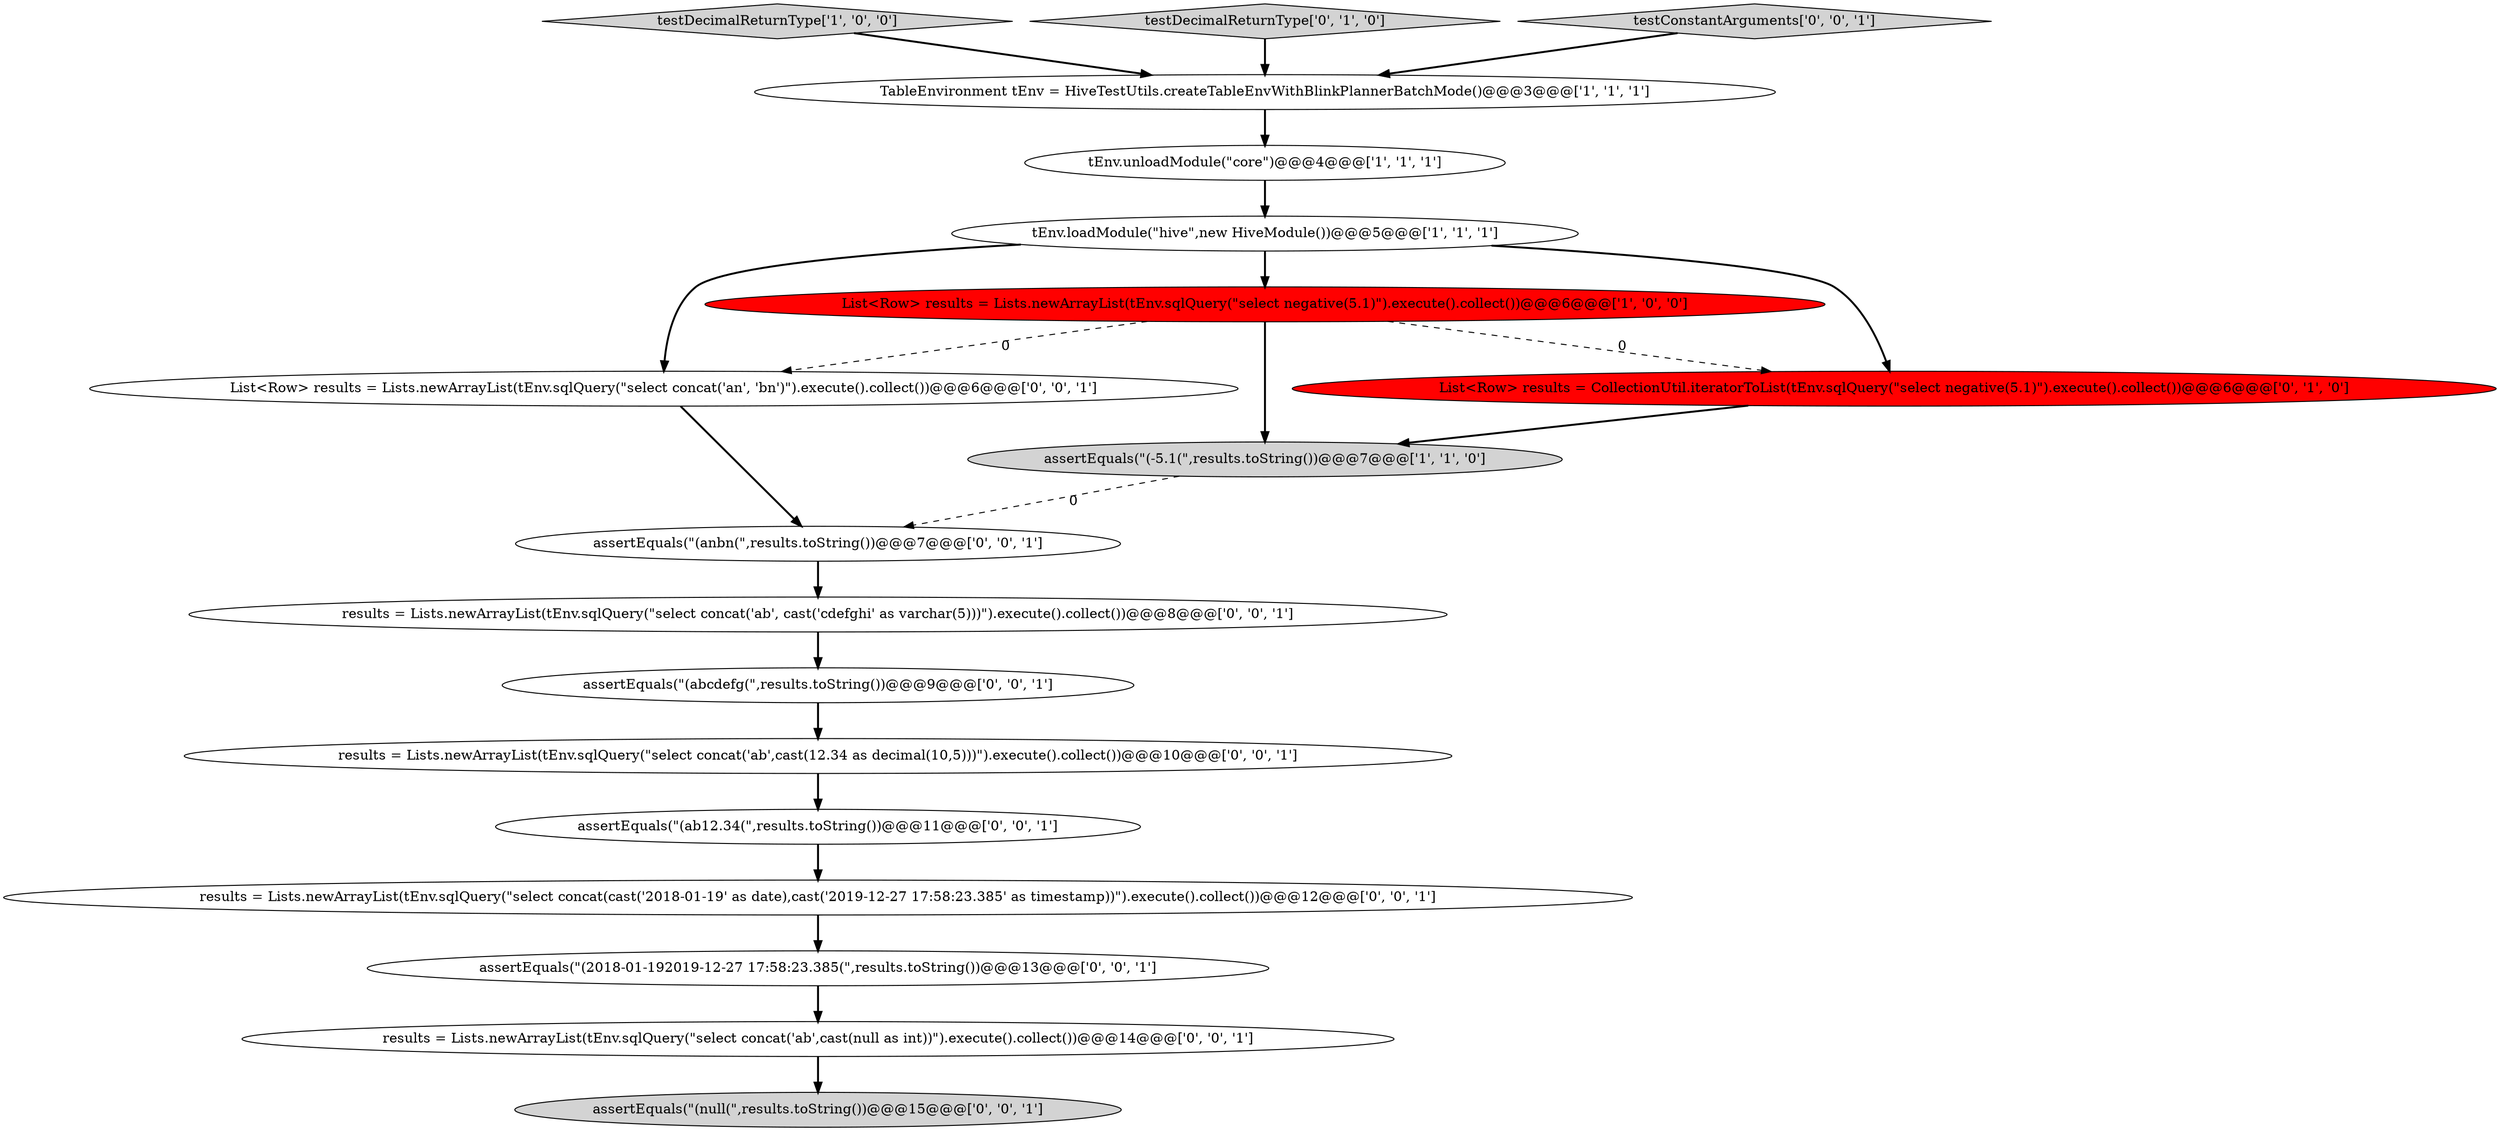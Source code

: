 digraph {
1 [style = filled, label = "testDecimalReturnType['1', '0', '0']", fillcolor = lightgray, shape = diamond image = "AAA0AAABBB1BBB"];
12 [style = filled, label = "assertEquals(\"(null(\",results.toString())@@@15@@@['0', '0', '1']", fillcolor = lightgray, shape = ellipse image = "AAA0AAABBB3BBB"];
10 [style = filled, label = "assertEquals(\"(2018-01-192019-12-27 17:58:23.385(\",results.toString())@@@13@@@['0', '0', '1']", fillcolor = white, shape = ellipse image = "AAA0AAABBB3BBB"];
8 [style = filled, label = "assertEquals(\"(anbn(\",results.toString())@@@7@@@['0', '0', '1']", fillcolor = white, shape = ellipse image = "AAA0AAABBB3BBB"];
16 [style = filled, label = "results = Lists.newArrayList(tEnv.sqlQuery(\"select concat('ab', cast('cdefghi' as varchar(5)))\").execute().collect())@@@8@@@['0', '0', '1']", fillcolor = white, shape = ellipse image = "AAA0AAABBB3BBB"];
18 [style = filled, label = "assertEquals(\"(abcdefg(\",results.toString())@@@9@@@['0', '0', '1']", fillcolor = white, shape = ellipse image = "AAA0AAABBB3BBB"];
15 [style = filled, label = "assertEquals(\"(ab12.34(\",results.toString())@@@11@@@['0', '0', '1']", fillcolor = white, shape = ellipse image = "AAA0AAABBB3BBB"];
3 [style = filled, label = "TableEnvironment tEnv = HiveTestUtils.createTableEnvWithBlinkPlannerBatchMode()@@@3@@@['1', '1', '1']", fillcolor = white, shape = ellipse image = "AAA0AAABBB1BBB"];
14 [style = filled, label = "List<Row> results = Lists.newArrayList(tEnv.sqlQuery(\"select concat('an', 'bn')\").execute().collect())@@@6@@@['0', '0', '1']", fillcolor = white, shape = ellipse image = "AAA0AAABBB3BBB"];
9 [style = filled, label = "results = Lists.newArrayList(tEnv.sqlQuery(\"select concat(cast('2018-01-19' as date),cast('2019-12-27 17:58:23.385' as timestamp))\").execute().collect())@@@12@@@['0', '0', '1']", fillcolor = white, shape = ellipse image = "AAA0AAABBB3BBB"];
4 [style = filled, label = "tEnv.unloadModule(\"core\")@@@4@@@['1', '1', '1']", fillcolor = white, shape = ellipse image = "AAA0AAABBB1BBB"];
2 [style = filled, label = "List<Row> results = Lists.newArrayList(tEnv.sqlQuery(\"select negative(5.1)\").execute().collect())@@@6@@@['1', '0', '0']", fillcolor = red, shape = ellipse image = "AAA1AAABBB1BBB"];
7 [style = filled, label = "List<Row> results = CollectionUtil.iteratorToList(tEnv.sqlQuery(\"select negative(5.1)\").execute().collect())@@@6@@@['0', '1', '0']", fillcolor = red, shape = ellipse image = "AAA1AAABBB2BBB"];
0 [style = filled, label = "assertEquals(\"(-5.1(\",results.toString())@@@7@@@['1', '1', '0']", fillcolor = lightgray, shape = ellipse image = "AAA0AAABBB1BBB"];
6 [style = filled, label = "testDecimalReturnType['0', '1', '0']", fillcolor = lightgray, shape = diamond image = "AAA0AAABBB2BBB"];
13 [style = filled, label = "results = Lists.newArrayList(tEnv.sqlQuery(\"select concat('ab',cast(12.34 as decimal(10,5)))\").execute().collect())@@@10@@@['0', '0', '1']", fillcolor = white, shape = ellipse image = "AAA0AAABBB3BBB"];
17 [style = filled, label = "results = Lists.newArrayList(tEnv.sqlQuery(\"select concat('ab',cast(null as int))\").execute().collect())@@@14@@@['0', '0', '1']", fillcolor = white, shape = ellipse image = "AAA0AAABBB3BBB"];
11 [style = filled, label = "testConstantArguments['0', '0', '1']", fillcolor = lightgray, shape = diamond image = "AAA0AAABBB3BBB"];
5 [style = filled, label = "tEnv.loadModule(\"hive\",new HiveModule())@@@5@@@['1', '1', '1']", fillcolor = white, shape = ellipse image = "AAA0AAABBB1BBB"];
6->3 [style = bold, label=""];
8->16 [style = bold, label=""];
16->18 [style = bold, label=""];
1->3 [style = bold, label=""];
7->0 [style = bold, label=""];
10->17 [style = bold, label=""];
5->14 [style = bold, label=""];
9->10 [style = bold, label=""];
2->7 [style = dashed, label="0"];
3->4 [style = bold, label=""];
5->2 [style = bold, label=""];
2->0 [style = bold, label=""];
17->12 [style = bold, label=""];
2->14 [style = dashed, label="0"];
11->3 [style = bold, label=""];
15->9 [style = bold, label=""];
18->13 [style = bold, label=""];
5->7 [style = bold, label=""];
0->8 [style = dashed, label="0"];
14->8 [style = bold, label=""];
13->15 [style = bold, label=""];
4->5 [style = bold, label=""];
}
